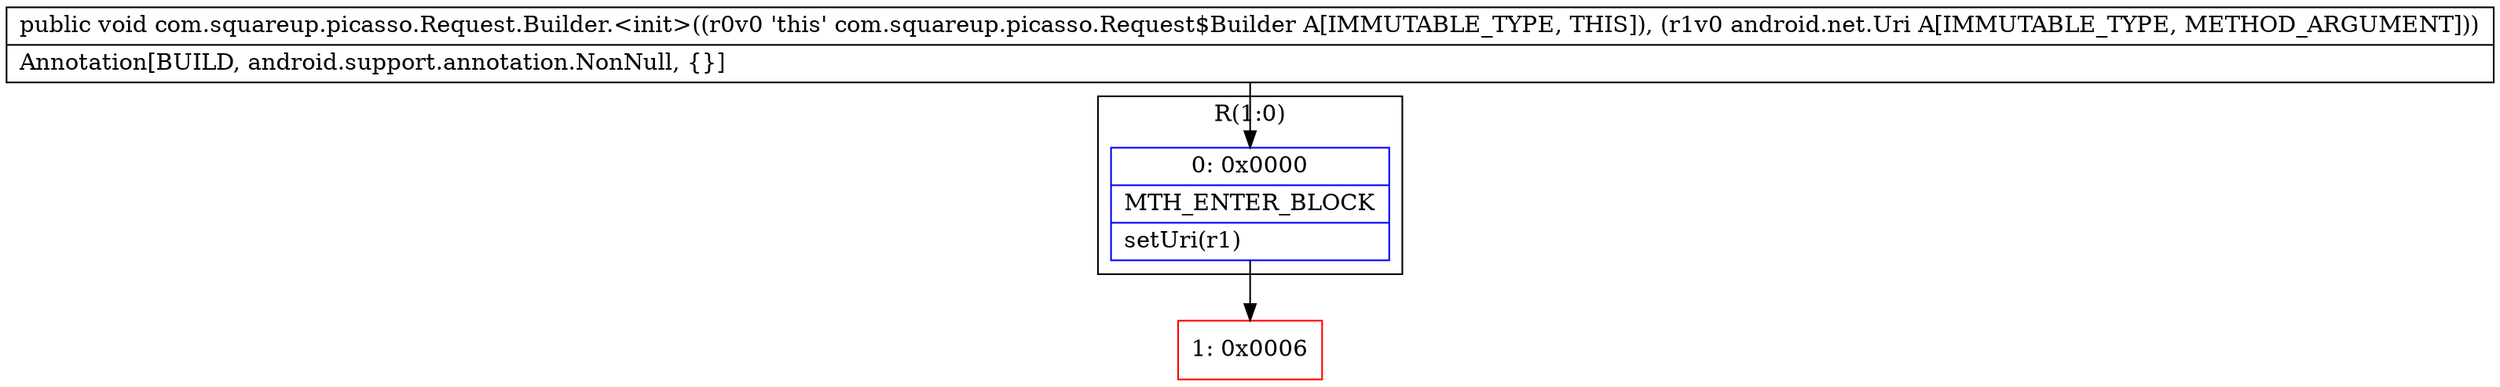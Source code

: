 digraph "CFG forcom.squareup.picasso.Request.Builder.\<init\>(Landroid\/net\/Uri;)V" {
subgraph cluster_Region_1347993539 {
label = "R(1:0)";
node [shape=record,color=blue];
Node_0 [shape=record,label="{0\:\ 0x0000|MTH_ENTER_BLOCK\l|setUri(r1)\l}"];
}
Node_1 [shape=record,color=red,label="{1\:\ 0x0006}"];
MethodNode[shape=record,label="{public void com.squareup.picasso.Request.Builder.\<init\>((r0v0 'this' com.squareup.picasso.Request$Builder A[IMMUTABLE_TYPE, THIS]), (r1v0 android.net.Uri A[IMMUTABLE_TYPE, METHOD_ARGUMENT]))  | Annotation[BUILD, android.support.annotation.NonNull, \{\}]\l}"];
MethodNode -> Node_0;
Node_0 -> Node_1;
}

